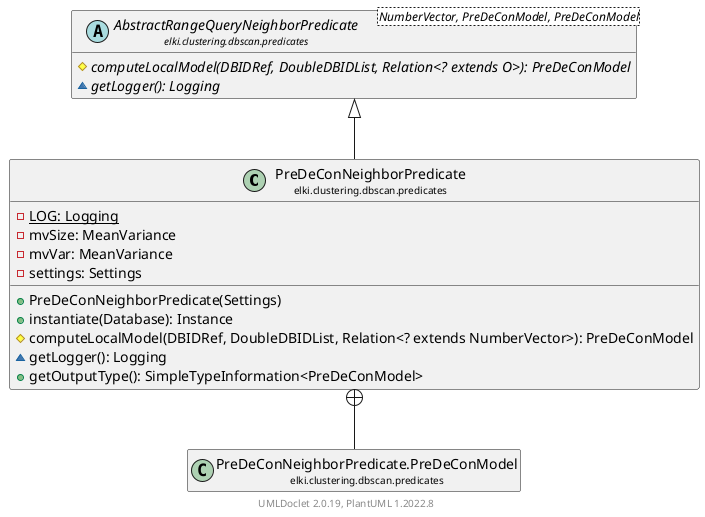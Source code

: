 @startuml
    remove .*\.(Instance|Par|Parameterizer|Factory)$
    set namespaceSeparator none
    hide empty fields
    hide empty methods

    class "<size:14>PreDeConNeighborPredicate\n<size:10>elki.clustering.dbscan.predicates" as elki.clustering.dbscan.predicates.PreDeConNeighborPredicate [[PreDeConNeighborPredicate.html]] {
        {static} -LOG: Logging
        -mvSize: MeanVariance
        -mvVar: MeanVariance
        -settings: Settings
        +PreDeConNeighborPredicate(Settings)
        +instantiate(Database): Instance
        #computeLocalModel(DBIDRef, DoubleDBIDList, Relation<? extends NumberVector>): PreDeConModel
        ~getLogger(): Logging
        +getOutputType(): SimpleTypeInformation<PreDeConModel>
    }

    abstract class "<size:14>AbstractRangeQueryNeighborPredicate\n<size:10>elki.clustering.dbscan.predicates" as elki.clustering.dbscan.predicates.AbstractRangeQueryNeighborPredicate<NumberVector, PreDeConModel, PreDeConModel> [[AbstractRangeQueryNeighborPredicate.html]] {
        {abstract} #computeLocalModel(DBIDRef, DoubleDBIDList, Relation<? extends O>): PreDeConModel
        {abstract} ~getLogger(): Logging
    }
    class "<size:14>PreDeConNeighborPredicate.PreDeConModel\n<size:10>elki.clustering.dbscan.predicates" as elki.clustering.dbscan.predicates.PreDeConNeighborPredicate.PreDeConModel [[PreDeConNeighborPredicate.PreDeConModel.html]]
    class "<size:14>PreDeConNeighborPredicate.Instance\n<size:10>elki.clustering.dbscan.predicates" as elki.clustering.dbscan.predicates.PreDeConNeighborPredicate.Instance [[PreDeConNeighborPredicate.Instance.html]]
    class "<size:14>PreDeConNeighborPredicate.Par\n<size:10>elki.clustering.dbscan.predicates" as elki.clustering.dbscan.predicates.PreDeConNeighborPredicate.Par [[PreDeConNeighborPredicate.Par.html]]

    elki.clustering.dbscan.predicates.AbstractRangeQueryNeighborPredicate <|-- elki.clustering.dbscan.predicates.PreDeConNeighborPredicate
    elki.clustering.dbscan.predicates.PreDeConNeighborPredicate +-- elki.clustering.dbscan.predicates.PreDeConNeighborPredicate.PreDeConModel
    elki.clustering.dbscan.predicates.PreDeConNeighborPredicate +-- elki.clustering.dbscan.predicates.PreDeConNeighborPredicate.Instance
    elki.clustering.dbscan.predicates.PreDeConNeighborPredicate +-- elki.clustering.dbscan.predicates.PreDeConNeighborPredicate.Par

    center footer UMLDoclet 2.0.19, PlantUML 1.2022.8
@enduml

